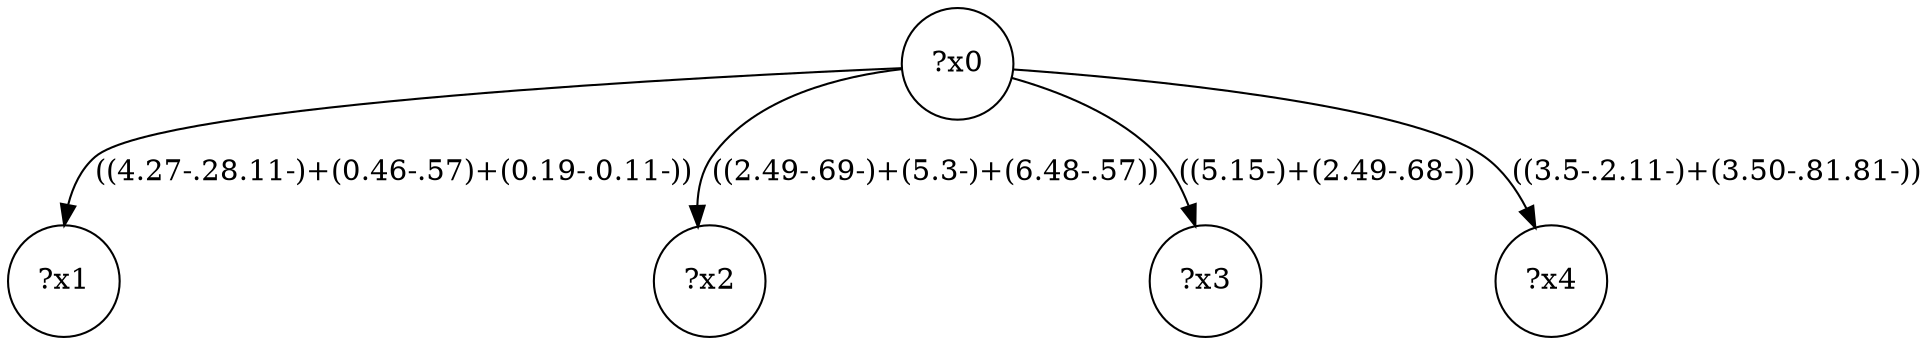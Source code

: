 digraph g {
	x0 [shape=circle, label="?x0"];
	x1 [shape=circle, label="?x1"];
	x0 -> x1 [label="((4.27-.28.11-)+(0.46-.57)+(0.19-.0.11-))"];
	x2 [shape=circle, label="?x2"];
	x0 -> x2 [label="((2.49-.69-)+(5.3-)+(6.48-.57))"];
	x3 [shape=circle, label="?x3"];
	x0 -> x3 [label="((5.15-)+(2.49-.68-))"];
	x4 [shape=circle, label="?x4"];
	x0 -> x4 [label="((3.5-.2.11-)+(3.50-.81.81-))"];
}

